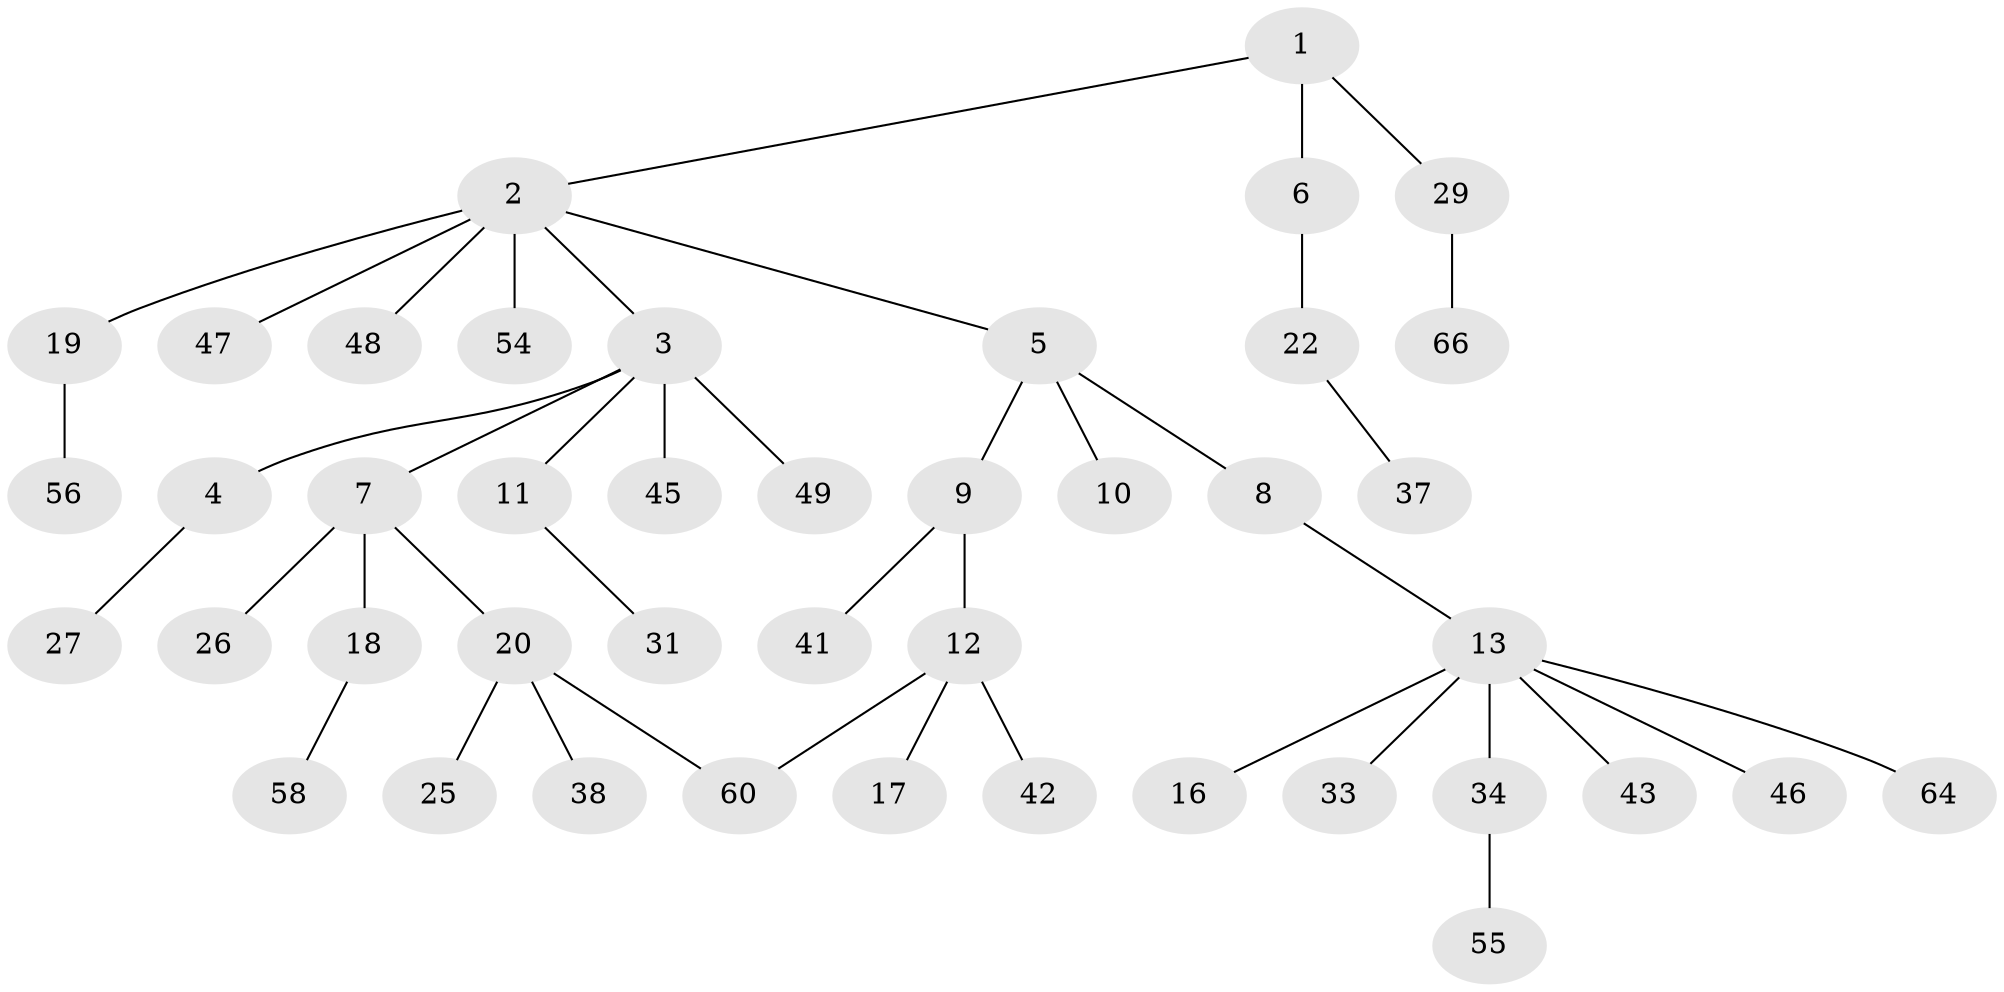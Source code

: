 // original degree distribution, {4: 0.07575757575757576, 6: 0.015151515151515152, 5: 0.045454545454545456, 2: 0.2727272727272727, 3: 0.12121212121212122, 1: 0.4696969696969697}
// Generated by graph-tools (version 1.1) at 2025/10/02/27/25 16:10:53]
// undirected, 43 vertices, 43 edges
graph export_dot {
graph [start="1"]
  node [color=gray90,style=filled];
  1 [super="+59"];
  2 [super="+15"];
  3 [super="+36"];
  4;
  5 [super="+24"];
  6 [super="+63"];
  7;
  8 [super="+21"];
  9 [super="+28"];
  10 [super="+40"];
  11;
  12 [super="+14"];
  13 [super="+32"];
  16;
  17;
  18 [super="+30"];
  19 [super="+50"];
  20 [super="+23"];
  22 [super="+61"];
  25 [super="+51"];
  26 [super="+52"];
  27 [super="+44"];
  29 [super="+53"];
  31 [super="+35"];
  33 [super="+57"];
  34 [super="+39"];
  37;
  38;
  41;
  42;
  43 [super="+65"];
  45;
  46;
  47;
  48;
  49;
  54;
  55;
  56;
  58;
  60 [super="+62"];
  64;
  66;
  1 -- 2;
  1 -- 6;
  1 -- 29;
  2 -- 3;
  2 -- 5;
  2 -- 19;
  2 -- 54;
  2 -- 48;
  2 -- 47;
  3 -- 4;
  3 -- 7;
  3 -- 11;
  3 -- 49;
  3 -- 45;
  4 -- 27;
  5 -- 8;
  5 -- 9;
  5 -- 10;
  6 -- 22;
  7 -- 18;
  7 -- 20;
  7 -- 26;
  8 -- 13;
  9 -- 12;
  9 -- 41;
  11 -- 31;
  12 -- 42;
  12 -- 17;
  12 -- 60;
  13 -- 16;
  13 -- 43;
  13 -- 64;
  13 -- 33;
  13 -- 34;
  13 -- 46;
  18 -- 58;
  19 -- 56;
  20 -- 38;
  20 -- 25;
  20 -- 60;
  22 -- 37;
  29 -- 66;
  34 -- 55;
}
